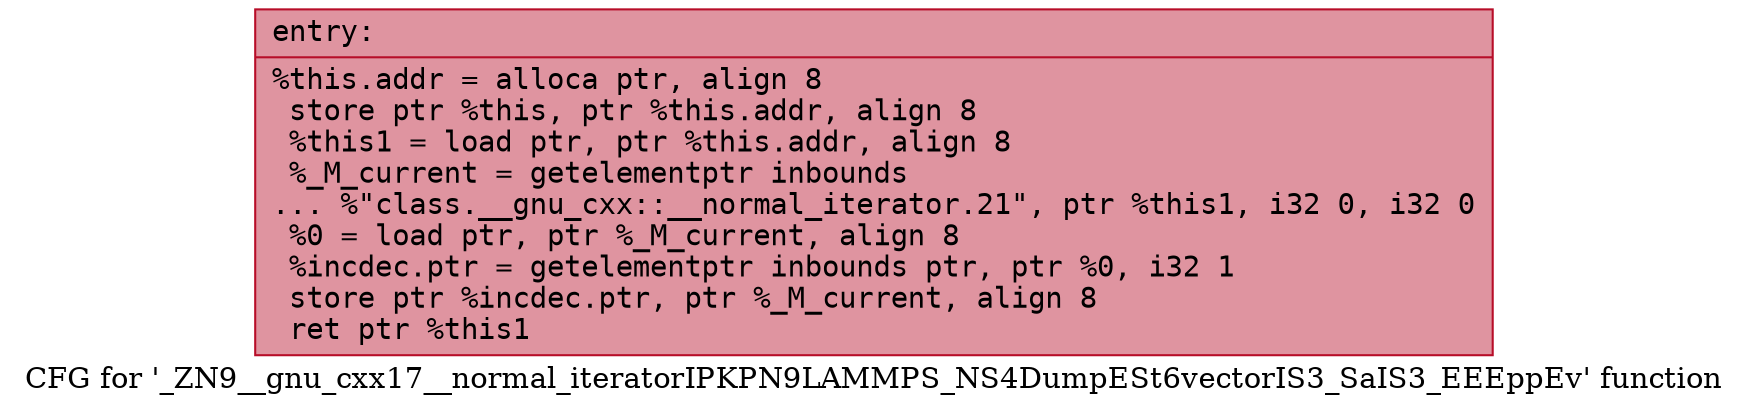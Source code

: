 digraph "CFG for '_ZN9__gnu_cxx17__normal_iteratorIPKPN9LAMMPS_NS4DumpESt6vectorIS3_SaIS3_EEEppEv' function" {
	label="CFG for '_ZN9__gnu_cxx17__normal_iteratorIPKPN9LAMMPS_NS4DumpESt6vectorIS3_SaIS3_EEEppEv' function";

	Node0x55ba30378830 [shape=record,color="#b70d28ff", style=filled, fillcolor="#b70d2870" fontname="Courier",label="{entry:\l|  %this.addr = alloca ptr, align 8\l  store ptr %this, ptr %this.addr, align 8\l  %this1 = load ptr, ptr %this.addr, align 8\l  %_M_current = getelementptr inbounds\l... %\"class.__gnu_cxx::__normal_iterator.21\", ptr %this1, i32 0, i32 0\l  %0 = load ptr, ptr %_M_current, align 8\l  %incdec.ptr = getelementptr inbounds ptr, ptr %0, i32 1\l  store ptr %incdec.ptr, ptr %_M_current, align 8\l  ret ptr %this1\l}"];
}
